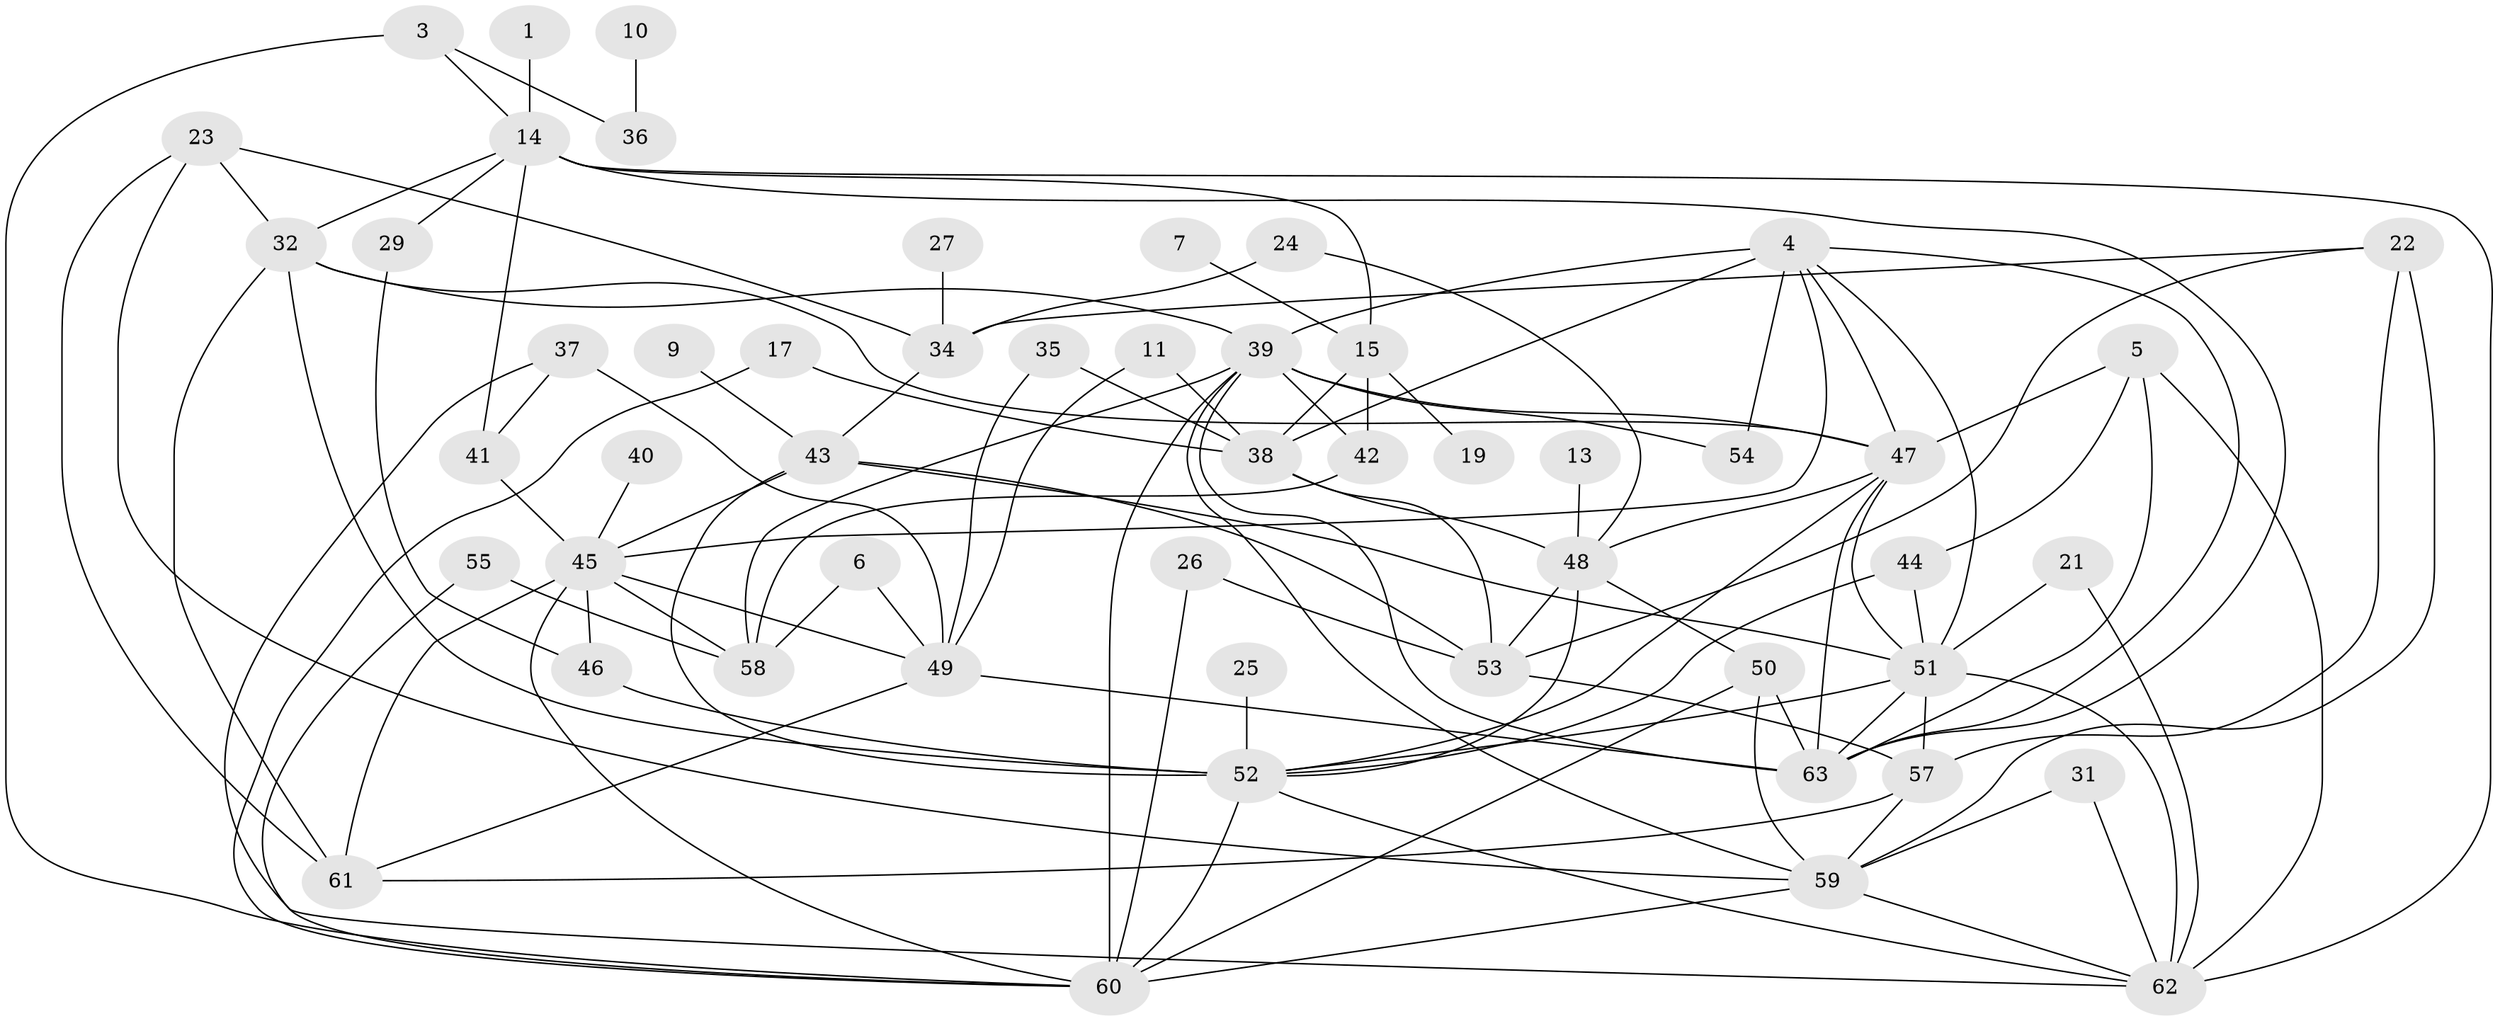 // original degree distribution, {4: 0.18253968253968253, 3: 0.25396825396825395, 1: 0.14285714285714285, 0: 0.07142857142857142, 2: 0.20634920634920634, 5: 0.06349206349206349, 6: 0.06349206349206349, 7: 0.015873015873015872}
// Generated by graph-tools (version 1.1) at 2025/49/03/09/25 03:49:15]
// undirected, 53 vertices, 112 edges
graph export_dot {
graph [start="1"]
  node [color=gray90,style=filled];
  1;
  3;
  4;
  5;
  6;
  7;
  9;
  10;
  11;
  13;
  14;
  15;
  17;
  19;
  21;
  22;
  23;
  24;
  25;
  26;
  27;
  29;
  31;
  32;
  34;
  35;
  36;
  37;
  38;
  39;
  40;
  41;
  42;
  43;
  44;
  45;
  46;
  47;
  48;
  49;
  50;
  51;
  52;
  53;
  54;
  55;
  57;
  58;
  59;
  60;
  61;
  62;
  63;
  1 -- 14 [weight=1.0];
  3 -- 14 [weight=1.0];
  3 -- 36 [weight=1.0];
  3 -- 60 [weight=1.0];
  4 -- 38 [weight=1.0];
  4 -- 39 [weight=1.0];
  4 -- 45 [weight=1.0];
  4 -- 47 [weight=1.0];
  4 -- 51 [weight=1.0];
  4 -- 54 [weight=2.0];
  4 -- 63 [weight=1.0];
  5 -- 44 [weight=1.0];
  5 -- 47 [weight=1.0];
  5 -- 62 [weight=1.0];
  5 -- 63 [weight=1.0];
  6 -- 49 [weight=1.0];
  6 -- 58 [weight=1.0];
  7 -- 15 [weight=1.0];
  9 -- 43 [weight=1.0];
  10 -- 36 [weight=1.0];
  11 -- 38 [weight=1.0];
  11 -- 49 [weight=1.0];
  13 -- 48 [weight=1.0];
  14 -- 15 [weight=1.0];
  14 -- 29 [weight=1.0];
  14 -- 32 [weight=2.0];
  14 -- 41 [weight=1.0];
  14 -- 62 [weight=2.0];
  14 -- 63 [weight=1.0];
  15 -- 19 [weight=1.0];
  15 -- 38 [weight=1.0];
  15 -- 42 [weight=1.0];
  17 -- 38 [weight=1.0];
  17 -- 60 [weight=1.0];
  21 -- 51 [weight=1.0];
  21 -- 62 [weight=1.0];
  22 -- 34 [weight=1.0];
  22 -- 53 [weight=1.0];
  22 -- 57 [weight=1.0];
  22 -- 59 [weight=1.0];
  23 -- 32 [weight=1.0];
  23 -- 34 [weight=1.0];
  23 -- 59 [weight=1.0];
  23 -- 61 [weight=1.0];
  24 -- 34 [weight=1.0];
  24 -- 48 [weight=1.0];
  25 -- 52 [weight=1.0];
  26 -- 53 [weight=1.0];
  26 -- 60 [weight=1.0];
  27 -- 34 [weight=1.0];
  29 -- 46 [weight=1.0];
  31 -- 59 [weight=1.0];
  31 -- 62 [weight=1.0];
  32 -- 39 [weight=1.0];
  32 -- 47 [weight=1.0];
  32 -- 52 [weight=1.0];
  32 -- 61 [weight=1.0];
  34 -- 43 [weight=1.0];
  35 -- 38 [weight=1.0];
  35 -- 49 [weight=1.0];
  37 -- 41 [weight=1.0];
  37 -- 49 [weight=1.0];
  37 -- 62 [weight=1.0];
  38 -- 48 [weight=1.0];
  38 -- 53 [weight=1.0];
  39 -- 42 [weight=1.0];
  39 -- 47 [weight=1.0];
  39 -- 54 [weight=1.0];
  39 -- 58 [weight=2.0];
  39 -- 59 [weight=1.0];
  39 -- 60 [weight=1.0];
  39 -- 63 [weight=1.0];
  40 -- 45 [weight=1.0];
  41 -- 45 [weight=1.0];
  42 -- 58 [weight=1.0];
  43 -- 45 [weight=1.0];
  43 -- 51 [weight=1.0];
  43 -- 52 [weight=1.0];
  43 -- 53 [weight=1.0];
  44 -- 51 [weight=1.0];
  44 -- 52 [weight=1.0];
  45 -- 46 [weight=1.0];
  45 -- 49 [weight=1.0];
  45 -- 58 [weight=1.0];
  45 -- 60 [weight=1.0];
  45 -- 61 [weight=1.0];
  46 -- 52 [weight=1.0];
  47 -- 48 [weight=1.0];
  47 -- 51 [weight=1.0];
  47 -- 52 [weight=1.0];
  47 -- 63 [weight=1.0];
  48 -- 50 [weight=1.0];
  48 -- 52 [weight=1.0];
  48 -- 53 [weight=1.0];
  49 -- 61 [weight=1.0];
  49 -- 63 [weight=1.0];
  50 -- 59 [weight=1.0];
  50 -- 60 [weight=1.0];
  50 -- 63 [weight=1.0];
  51 -- 52 [weight=1.0];
  51 -- 57 [weight=1.0];
  51 -- 62 [weight=1.0];
  51 -- 63 [weight=1.0];
  52 -- 60 [weight=1.0];
  52 -- 62 [weight=1.0];
  53 -- 57 [weight=1.0];
  55 -- 58 [weight=1.0];
  55 -- 60 [weight=1.0];
  57 -- 59 [weight=1.0];
  57 -- 61 [weight=1.0];
  59 -- 60 [weight=1.0];
  59 -- 62 [weight=1.0];
}
